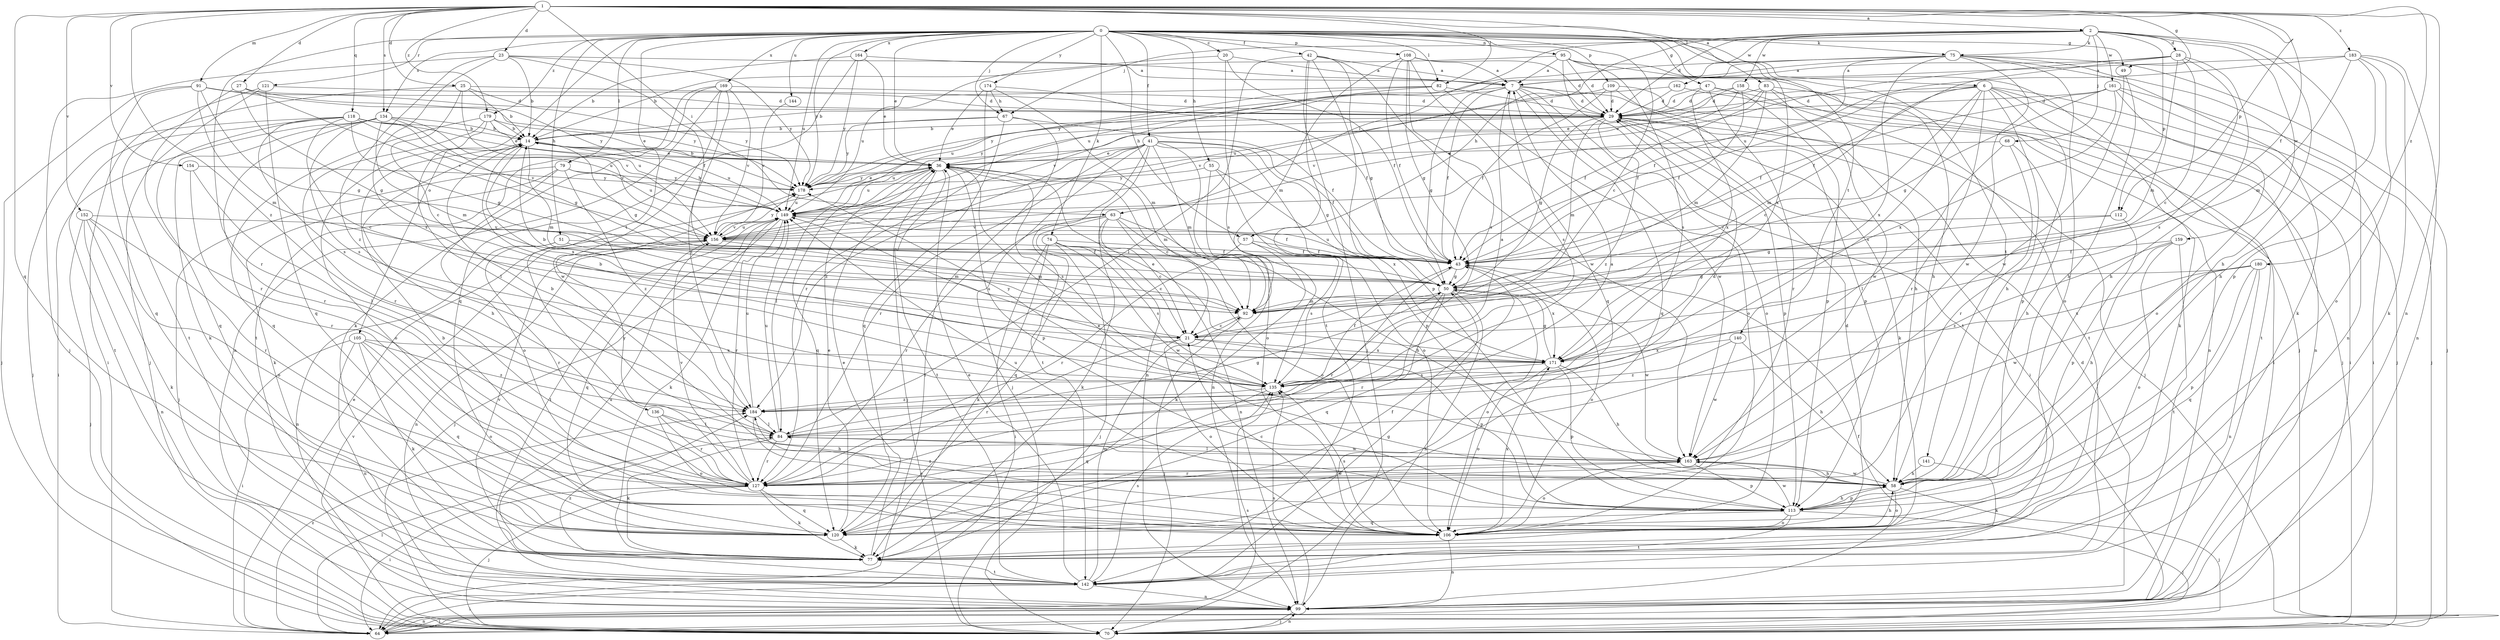 strict digraph  {
0;
1;
2;
6;
7;
14;
20;
21;
23;
25;
27;
28;
29;
36;
41;
42;
43;
47;
49;
50;
51;
55;
57;
58;
63;
64;
67;
68;
70;
74;
75;
77;
79;
82;
83;
84;
91;
92;
95;
99;
105;
106;
108;
109;
112;
113;
118;
120;
121;
127;
134;
135;
136;
140;
141;
142;
144;
149;
152;
154;
156;
158;
159;
161;
162;
163;
164;
169;
171;
174;
178;
179;
180;
183;
184;
0 -> 20  [label=c];
0 -> 21  [label=c];
0 -> 36  [label=e];
0 -> 41  [label=f];
0 -> 42  [label=f];
0 -> 47  [label=g];
0 -> 49  [label=g];
0 -> 51  [label=h];
0 -> 55  [label=h];
0 -> 57  [label=h];
0 -> 67  [label=j];
0 -> 74  [label=k];
0 -> 75  [label=k];
0 -> 79  [label=l];
0 -> 82  [label=l];
0 -> 95  [label=n];
0 -> 105  [label=o];
0 -> 108  [label=p];
0 -> 109  [label=p];
0 -> 121  [label=r];
0 -> 127  [label=r];
0 -> 134  [label=s];
0 -> 136  [label=t];
0 -> 140  [label=t];
0 -> 141  [label=t];
0 -> 144  [label=u];
0 -> 149  [label=u];
0 -> 164  [label=x];
0 -> 169  [label=x];
0 -> 171  [label=x];
0 -> 174  [label=y];
0 -> 178  [label=y];
0 -> 179  [label=z];
1 -> 2  [label=a];
1 -> 6  [label=a];
1 -> 23  [label=d];
1 -> 25  [label=d];
1 -> 27  [label=d];
1 -> 43  [label=f];
1 -> 49  [label=g];
1 -> 63  [label=i];
1 -> 82  [label=l];
1 -> 83  [label=l];
1 -> 91  [label=m];
1 -> 99  [label=n];
1 -> 112  [label=p];
1 -> 118  [label=q];
1 -> 120  [label=q];
1 -> 134  [label=s];
1 -> 152  [label=v];
1 -> 154  [label=v];
1 -> 179  [label=z];
1 -> 180  [label=z];
1 -> 183  [label=z];
1 -> 184  [label=z];
2 -> 28  [label=d];
2 -> 29  [label=d];
2 -> 57  [label=h];
2 -> 58  [label=h];
2 -> 63  [label=i];
2 -> 67  [label=j];
2 -> 68  [label=j];
2 -> 75  [label=k];
2 -> 112  [label=p];
2 -> 113  [label=p];
2 -> 158  [label=w];
2 -> 159  [label=w];
2 -> 161  [label=w];
2 -> 162  [label=w];
6 -> 21  [label=c];
6 -> 29  [label=d];
6 -> 43  [label=f];
6 -> 58  [label=h];
6 -> 64  [label=i];
6 -> 70  [label=j];
6 -> 77  [label=k];
6 -> 92  [label=m];
6 -> 113  [label=p];
6 -> 127  [label=r];
6 -> 135  [label=s];
7 -> 29  [label=d];
7 -> 43  [label=f];
7 -> 50  [label=g];
7 -> 58  [label=h];
7 -> 106  [label=o];
7 -> 120  [label=q];
7 -> 135  [label=s];
7 -> 163  [label=w];
7 -> 178  [label=y];
14 -> 36  [label=e];
14 -> 50  [label=g];
14 -> 58  [label=h];
14 -> 92  [label=m];
14 -> 106  [label=o];
14 -> 149  [label=u];
14 -> 171  [label=x];
20 -> 7  [label=a];
20 -> 43  [label=f];
20 -> 135  [label=s];
20 -> 149  [label=u];
21 -> 14  [label=b];
21 -> 106  [label=o];
21 -> 113  [label=p];
21 -> 127  [label=r];
21 -> 171  [label=x];
23 -> 7  [label=a];
23 -> 14  [label=b];
23 -> 43  [label=f];
23 -> 70  [label=j];
23 -> 135  [label=s];
23 -> 178  [label=y];
23 -> 184  [label=z];
25 -> 14  [label=b];
25 -> 21  [label=c];
25 -> 29  [label=d];
25 -> 142  [label=t];
25 -> 156  [label=v];
25 -> 178  [label=y];
27 -> 29  [label=d];
27 -> 50  [label=g];
27 -> 127  [label=r];
27 -> 156  [label=v];
27 -> 178  [label=y];
28 -> 7  [label=a];
28 -> 21  [label=c];
28 -> 43  [label=f];
28 -> 58  [label=h];
28 -> 92  [label=m];
28 -> 135  [label=s];
28 -> 156  [label=v];
29 -> 14  [label=b];
29 -> 50  [label=g];
29 -> 64  [label=i];
29 -> 70  [label=j];
29 -> 77  [label=k];
29 -> 92  [label=m];
29 -> 113  [label=p];
29 -> 178  [label=y];
29 -> 184  [label=z];
36 -> 14  [label=b];
36 -> 21  [label=c];
36 -> 70  [label=j];
36 -> 84  [label=l];
36 -> 92  [label=m];
36 -> 113  [label=p];
36 -> 120  [label=q];
36 -> 135  [label=s];
36 -> 142  [label=t];
36 -> 149  [label=u];
36 -> 178  [label=y];
41 -> 36  [label=e];
41 -> 43  [label=f];
41 -> 50  [label=g];
41 -> 70  [label=j];
41 -> 92  [label=m];
41 -> 99  [label=n];
41 -> 106  [label=o];
41 -> 113  [label=p];
41 -> 127  [label=r];
41 -> 142  [label=t];
41 -> 149  [label=u];
41 -> 184  [label=z];
42 -> 7  [label=a];
42 -> 50  [label=g];
42 -> 70  [label=j];
42 -> 84  [label=l];
42 -> 113  [label=p];
42 -> 142  [label=t];
42 -> 163  [label=w];
43 -> 50  [label=g];
43 -> 106  [label=o];
43 -> 127  [label=r];
43 -> 149  [label=u];
43 -> 171  [label=x];
47 -> 29  [label=d];
47 -> 113  [label=p];
47 -> 127  [label=r];
47 -> 142  [label=t];
47 -> 171  [label=x];
49 -> 58  [label=h];
49 -> 163  [label=w];
50 -> 92  [label=m];
50 -> 99  [label=n];
50 -> 106  [label=o];
50 -> 120  [label=q];
50 -> 127  [label=r];
50 -> 163  [label=w];
51 -> 43  [label=f];
51 -> 92  [label=m];
51 -> 99  [label=n];
51 -> 127  [label=r];
55 -> 99  [label=n];
55 -> 106  [label=o];
55 -> 171  [label=x];
55 -> 178  [label=y];
57 -> 43  [label=f];
57 -> 77  [label=k];
57 -> 127  [label=r];
57 -> 135  [label=s];
58 -> 36  [label=e];
58 -> 70  [label=j];
58 -> 106  [label=o];
58 -> 113  [label=p];
58 -> 163  [label=w];
63 -> 21  [label=c];
63 -> 58  [label=h];
63 -> 77  [label=k];
63 -> 99  [label=n];
63 -> 106  [label=o];
63 -> 120  [label=q];
63 -> 127  [label=r];
63 -> 156  [label=v];
64 -> 36  [label=e];
64 -> 84  [label=l];
64 -> 99  [label=n];
64 -> 135  [label=s];
64 -> 184  [label=z];
67 -> 14  [label=b];
67 -> 43  [label=f];
67 -> 64  [label=i];
67 -> 120  [label=q];
67 -> 178  [label=y];
68 -> 36  [label=e];
68 -> 58  [label=h];
68 -> 84  [label=l];
68 -> 127  [label=r];
70 -> 99  [label=n];
70 -> 156  [label=v];
74 -> 21  [label=c];
74 -> 43  [label=f];
74 -> 64  [label=i];
74 -> 70  [label=j];
74 -> 77  [label=k];
74 -> 135  [label=s];
74 -> 163  [label=w];
75 -> 7  [label=a];
75 -> 43  [label=f];
75 -> 70  [label=j];
75 -> 77  [label=k];
75 -> 99  [label=n];
75 -> 106  [label=o];
75 -> 149  [label=u];
75 -> 163  [label=w];
75 -> 171  [label=x];
75 -> 178  [label=y];
77 -> 36  [label=e];
77 -> 43  [label=f];
77 -> 142  [label=t];
77 -> 156  [label=v];
79 -> 70  [label=j];
79 -> 77  [label=k];
79 -> 106  [label=o];
79 -> 149  [label=u];
79 -> 178  [label=y];
79 -> 184  [label=z];
82 -> 14  [label=b];
82 -> 29  [label=d];
82 -> 106  [label=o];
82 -> 149  [label=u];
82 -> 156  [label=v];
83 -> 29  [label=d];
83 -> 36  [label=e];
83 -> 43  [label=f];
83 -> 64  [label=i];
83 -> 70  [label=j];
83 -> 92  [label=m];
83 -> 163  [label=w];
84 -> 7  [label=a];
84 -> 14  [label=b];
84 -> 29  [label=d];
84 -> 50  [label=g];
84 -> 77  [label=k];
84 -> 127  [label=r];
84 -> 149  [label=u];
84 -> 163  [label=w];
91 -> 29  [label=d];
91 -> 50  [label=g];
91 -> 70  [label=j];
91 -> 92  [label=m];
91 -> 120  [label=q];
91 -> 178  [label=y];
92 -> 21  [label=c];
92 -> 70  [label=j];
95 -> 7  [label=a];
95 -> 14  [label=b];
95 -> 29  [label=d];
95 -> 58  [label=h];
95 -> 70  [label=j];
95 -> 135  [label=s];
95 -> 142  [label=t];
99 -> 29  [label=d];
99 -> 43  [label=f];
99 -> 64  [label=i];
99 -> 70  [label=j];
99 -> 135  [label=s];
105 -> 64  [label=i];
105 -> 77  [label=k];
105 -> 99  [label=n];
105 -> 106  [label=o];
105 -> 120  [label=q];
105 -> 171  [label=x];
105 -> 184  [label=z];
106 -> 14  [label=b];
106 -> 21  [label=c];
106 -> 29  [label=d];
106 -> 58  [label=h];
106 -> 99  [label=n];
106 -> 135  [label=s];
106 -> 171  [label=x];
108 -> 7  [label=a];
108 -> 29  [label=d];
108 -> 43  [label=f];
108 -> 50  [label=g];
108 -> 92  [label=m];
108 -> 120  [label=q];
108 -> 135  [label=s];
109 -> 29  [label=d];
109 -> 43  [label=f];
109 -> 99  [label=n];
109 -> 113  [label=p];
109 -> 156  [label=v];
112 -> 50  [label=g];
112 -> 113  [label=p];
112 -> 156  [label=v];
113 -> 58  [label=h];
113 -> 70  [label=j];
113 -> 106  [label=o];
113 -> 120  [label=q];
113 -> 142  [label=t];
113 -> 149  [label=u];
113 -> 163  [label=w];
113 -> 184  [label=z];
118 -> 14  [label=b];
118 -> 21  [label=c];
118 -> 36  [label=e];
118 -> 50  [label=g];
118 -> 70  [label=j];
118 -> 120  [label=q];
118 -> 135  [label=s];
118 -> 142  [label=t];
118 -> 149  [label=u];
118 -> 156  [label=v];
120 -> 36  [label=e];
120 -> 77  [label=k];
121 -> 29  [label=d];
121 -> 64  [label=i];
121 -> 70  [label=j];
121 -> 120  [label=q];
127 -> 64  [label=i];
127 -> 70  [label=j];
127 -> 77  [label=k];
127 -> 120  [label=q];
127 -> 156  [label=v];
127 -> 163  [label=w];
127 -> 178  [label=y];
134 -> 14  [label=b];
134 -> 50  [label=g];
134 -> 64  [label=i];
134 -> 77  [label=k];
134 -> 92  [label=m];
134 -> 127  [label=r];
134 -> 135  [label=s];
134 -> 156  [label=v];
135 -> 7  [label=a];
135 -> 14  [label=b];
135 -> 43  [label=f];
135 -> 120  [label=q];
135 -> 178  [label=y];
135 -> 184  [label=z];
136 -> 58  [label=h];
136 -> 84  [label=l];
136 -> 106  [label=o];
136 -> 127  [label=r];
140 -> 58  [label=h];
140 -> 163  [label=w];
140 -> 171  [label=x];
140 -> 184  [label=z];
141 -> 58  [label=h];
141 -> 77  [label=k];
142 -> 36  [label=e];
142 -> 50  [label=g];
142 -> 64  [label=i];
142 -> 92  [label=m];
142 -> 99  [label=n];
142 -> 135  [label=s];
142 -> 149  [label=u];
142 -> 184  [label=z];
144 -> 156  [label=v];
149 -> 14  [label=b];
149 -> 43  [label=f];
149 -> 70  [label=j];
149 -> 77  [label=k];
149 -> 127  [label=r];
149 -> 142  [label=t];
149 -> 156  [label=v];
152 -> 70  [label=j];
152 -> 77  [label=k];
152 -> 99  [label=n];
152 -> 106  [label=o];
152 -> 127  [label=r];
152 -> 156  [label=v];
154 -> 84  [label=l];
154 -> 127  [label=r];
154 -> 178  [label=y];
156 -> 43  [label=f];
156 -> 92  [label=m];
156 -> 99  [label=n];
156 -> 120  [label=q];
156 -> 149  [label=u];
156 -> 178  [label=y];
158 -> 29  [label=d];
158 -> 36  [label=e];
158 -> 43  [label=f];
158 -> 99  [label=n];
158 -> 156  [label=v];
159 -> 43  [label=f];
159 -> 58  [label=h];
159 -> 106  [label=o];
159 -> 142  [label=t];
159 -> 184  [label=z];
161 -> 29  [label=d];
161 -> 43  [label=f];
161 -> 50  [label=g];
161 -> 64  [label=i];
161 -> 70  [label=j];
161 -> 106  [label=o];
161 -> 171  [label=x];
162 -> 29  [label=d];
162 -> 142  [label=t];
162 -> 149  [label=u];
163 -> 58  [label=h];
163 -> 84  [label=l];
163 -> 106  [label=o];
163 -> 113  [label=p];
163 -> 127  [label=r];
164 -> 7  [label=a];
164 -> 14  [label=b];
164 -> 36  [label=e];
164 -> 120  [label=q];
164 -> 178  [label=y];
169 -> 29  [label=d];
169 -> 77  [label=k];
169 -> 99  [label=n];
169 -> 142  [label=t];
169 -> 156  [label=v];
169 -> 163  [label=w];
169 -> 184  [label=z];
171 -> 36  [label=e];
171 -> 50  [label=g];
171 -> 58  [label=h];
171 -> 106  [label=o];
171 -> 113  [label=p];
171 -> 135  [label=s];
171 -> 149  [label=u];
174 -> 36  [label=e];
174 -> 43  [label=f];
174 -> 92  [label=m];
174 -> 127  [label=r];
174 -> 67  [label=h];
178 -> 36  [label=e];
178 -> 149  [label=u];
179 -> 14  [label=b];
179 -> 36  [label=e];
179 -> 84  [label=l];
179 -> 120  [label=q];
179 -> 127  [label=r];
179 -> 149  [label=u];
180 -> 50  [label=g];
180 -> 99  [label=n];
180 -> 113  [label=p];
180 -> 120  [label=q];
180 -> 163  [label=w];
180 -> 171  [label=x];
183 -> 7  [label=a];
183 -> 58  [label=h];
183 -> 77  [label=k];
183 -> 92  [label=m];
183 -> 99  [label=n];
183 -> 106  [label=o];
183 -> 149  [label=u];
184 -> 84  [label=l];
184 -> 106  [label=o];
184 -> 149  [label=u];
}
